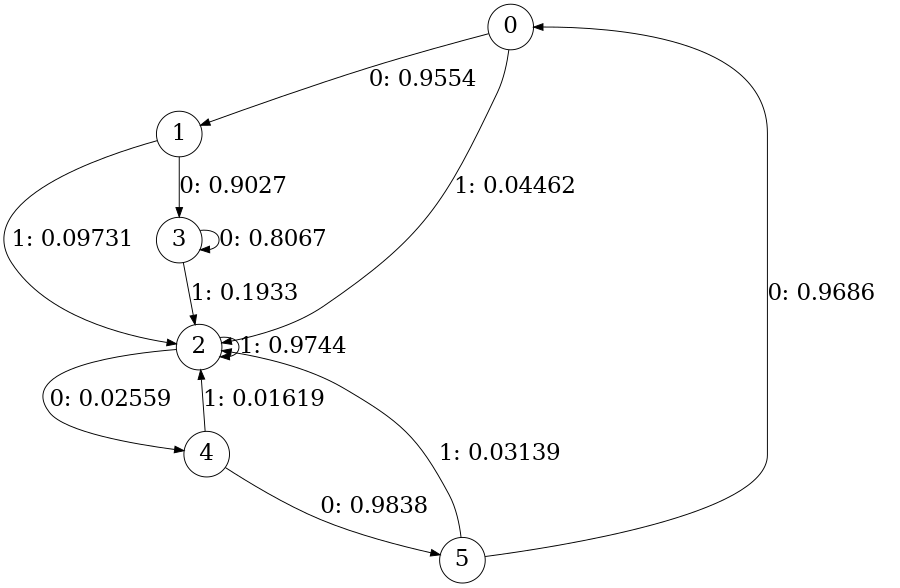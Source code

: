 digraph "ch1_random_short_L5" {
size = "6,8.5";
ratio = "fill";
node [shape = circle];
node [fontsize = 24];
edge [fontsize = 24];
0 -> 1 [label = "0: 0.9554   "];
0 -> 2 [label = "1: 0.04462  "];
1 -> 3 [label = "0: 0.9027   "];
1 -> 2 [label = "1: 0.09731  "];
2 -> 4 [label = "0: 0.02559  "];
2 -> 2 [label = "1: 0.9744   "];
3 -> 3 [label = "0: 0.8067   "];
3 -> 2 [label = "1: 0.1933   "];
4 -> 5 [label = "0: 0.9838   "];
4 -> 2 [label = "1: 0.01619  "];
5 -> 0 [label = "0: 0.9686   "];
5 -> 2 [label = "1: 0.03139  "];
}